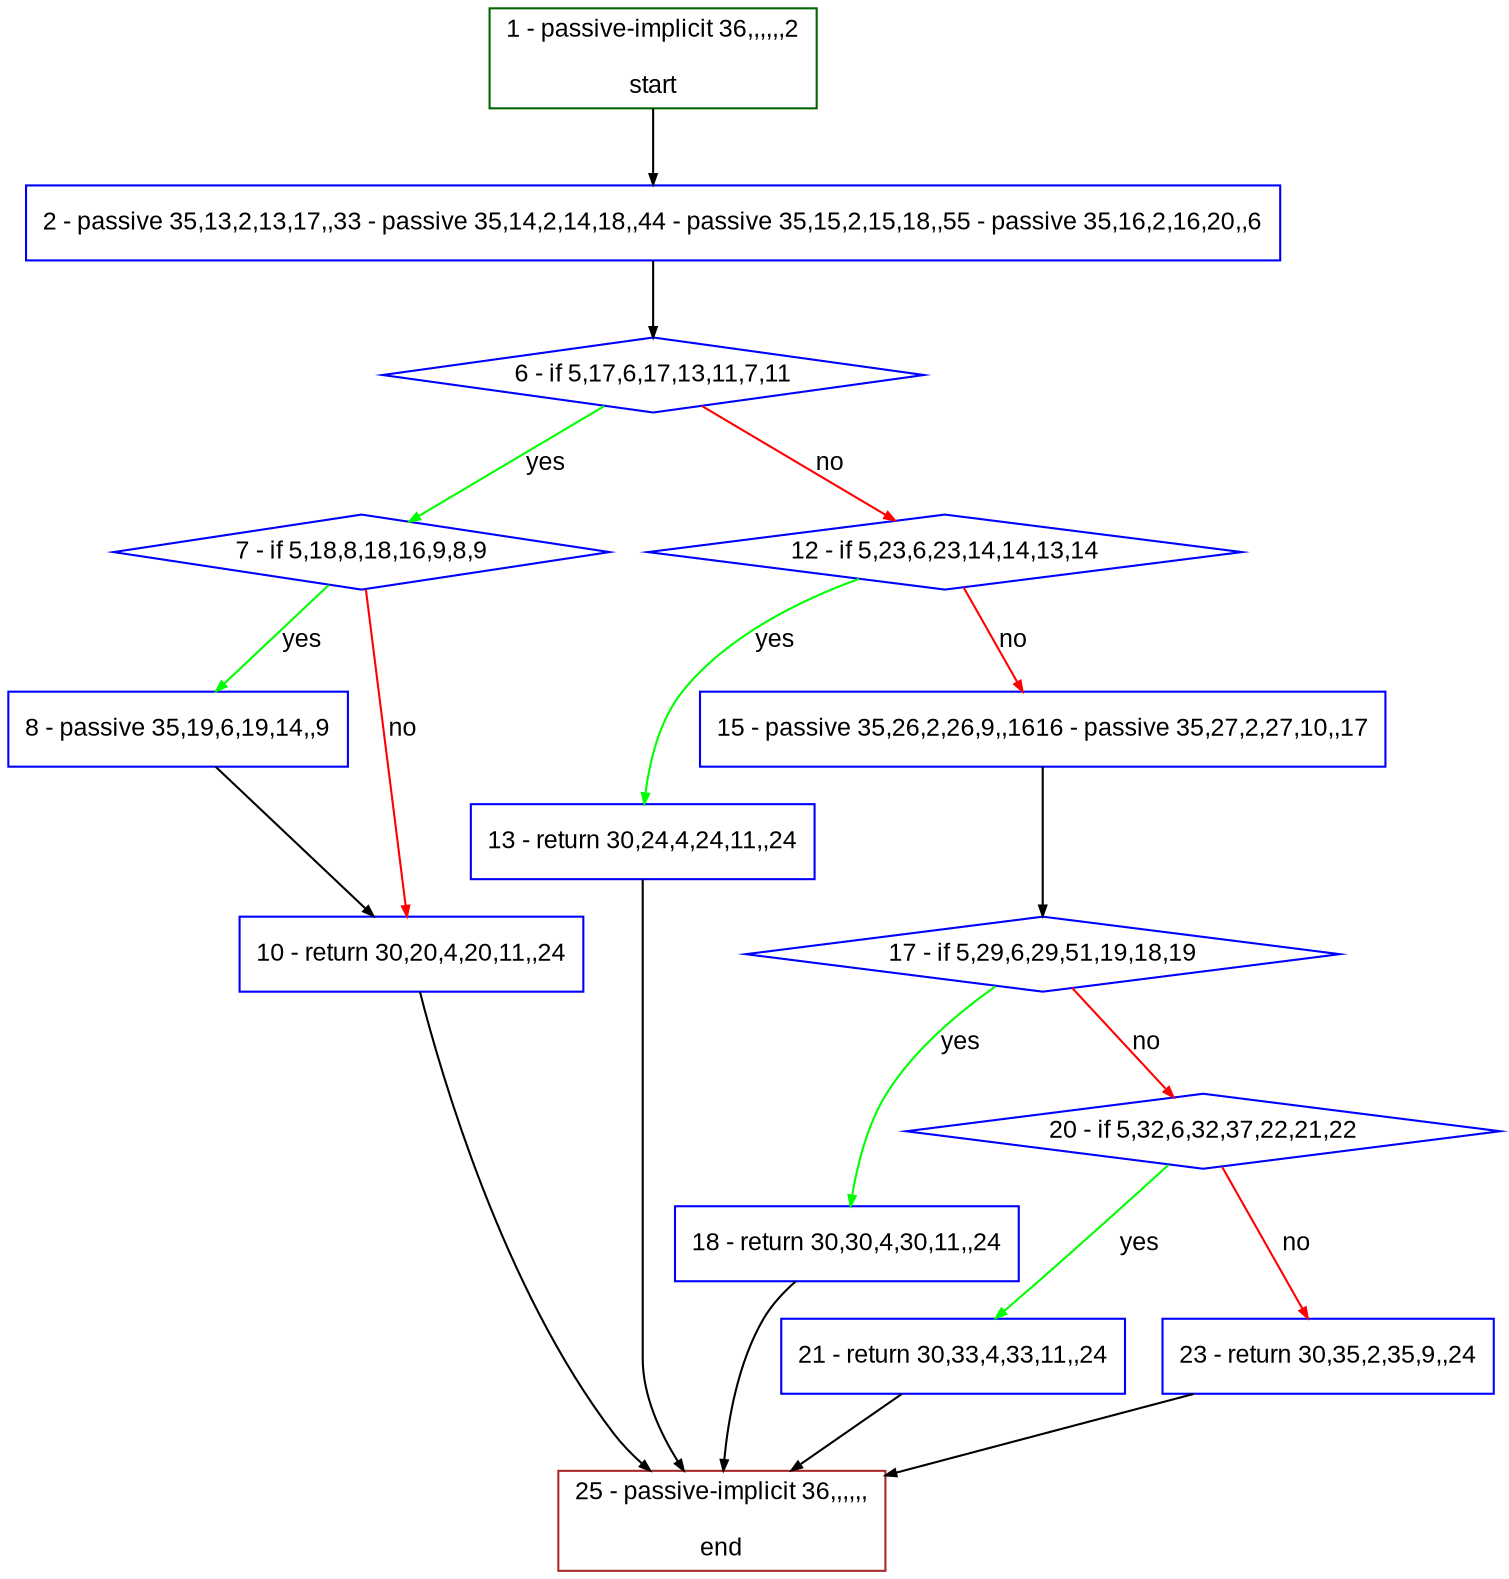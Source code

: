digraph "" {
  graph [bgcolor="white", fillcolor="#FFFFCC", pack="true", packmode="clust", fontname="Arial", label="", fontsize="12", compound="true", style="rounded,filled"];
  node [node_initialized="no", fillcolor="white", fontname="Arial", label="", color="grey", fontsize="12", fixedsize="false", compound="true", shape="rectangle", style="filled"];
  edge [arrowtail="none", lhead="", fontcolor="black", fontname="Arial", label="", color="black", fontsize="12", arrowhead="normal", arrowsize="0.5", compound="true", ltail="", dir="forward"];
  __N1 [fillcolor="#ffffff", label="2 - passive 35,13,2,13,17,,33 - passive 35,14,2,14,18,,44 - passive 35,15,2,15,18,,55 - passive 35,16,2,16,20,,6", color="#0000ff", shape="box", style="filled"];
  __N2 [fillcolor="#ffffff", label="1 - passive-implicit 36,,,,,,2\n\nstart", color="#006400", shape="box", style="filled"];
  __N3 [fillcolor="#ffffff", label="6 - if 5,17,6,17,13,11,7,11", color="#0000ff", shape="diamond", style="filled"];
  __N4 [fillcolor="#ffffff", label="7 - if 5,18,8,18,16,9,8,9", color="#0000ff", shape="diamond", style="filled"];
  __N5 [fillcolor="#ffffff", label="12 - if 5,23,6,23,14,14,13,14", color="#0000ff", shape="diamond", style="filled"];
  __N6 [fillcolor="#ffffff", label="8 - passive 35,19,6,19,14,,9", color="#0000ff", shape="box", style="filled"];
  __N7 [fillcolor="#ffffff", label="10 - return 30,20,4,20,11,,24", color="#0000ff", shape="box", style="filled"];
  __N8 [fillcolor="#ffffff", label="25 - passive-implicit 36,,,,,,\n\nend", color="#a52a2a", shape="box", style="filled"];
  __N9 [fillcolor="#ffffff", label="13 - return 30,24,4,24,11,,24", color="#0000ff", shape="box", style="filled"];
  __N10 [fillcolor="#ffffff", label="15 - passive 35,26,2,26,9,,1616 - passive 35,27,2,27,10,,17", color="#0000ff", shape="box", style="filled"];
  __N11 [fillcolor="#ffffff", label="17 - if 5,29,6,29,51,19,18,19", color="#0000ff", shape="diamond", style="filled"];
  __N12 [fillcolor="#ffffff", label="18 - return 30,30,4,30,11,,24", color="#0000ff", shape="box", style="filled"];
  __N13 [fillcolor="#ffffff", label="20 - if 5,32,6,32,37,22,21,22", color="#0000ff", shape="diamond", style="filled"];
  __N14 [fillcolor="#ffffff", label="21 - return 30,33,4,33,11,,24", color="#0000ff", shape="box", style="filled"];
  __N15 [fillcolor="#ffffff", label="23 - return 30,35,2,35,9,,24", color="#0000ff", shape="box", style="filled"];
  __N2 -> __N1 [arrowtail="none", color="#000000", label="", arrowhead="normal", dir="forward"];
  __N1 -> __N3 [arrowtail="none", color="#000000", label="", arrowhead="normal", dir="forward"];
  __N3 -> __N4 [arrowtail="none", color="#00ff00", label="yes", arrowhead="normal", dir="forward"];
  __N3 -> __N5 [arrowtail="none", color="#ff0000", label="no", arrowhead="normal", dir="forward"];
  __N4 -> __N6 [arrowtail="none", color="#00ff00", label="yes", arrowhead="normal", dir="forward"];
  __N4 -> __N7 [arrowtail="none", color="#ff0000", label="no", arrowhead="normal", dir="forward"];
  __N6 -> __N7 [arrowtail="none", color="#000000", label="", arrowhead="normal", dir="forward"];
  __N7 -> __N8 [arrowtail="none", color="#000000", label="", arrowhead="normal", dir="forward"];
  __N5 -> __N9 [arrowtail="none", color="#00ff00", label="yes", arrowhead="normal", dir="forward"];
  __N5 -> __N10 [arrowtail="none", color="#ff0000", label="no", arrowhead="normal", dir="forward"];
  __N9 -> __N8 [arrowtail="none", color="#000000", label="", arrowhead="normal", dir="forward"];
  __N10 -> __N11 [arrowtail="none", color="#000000", label="", arrowhead="normal", dir="forward"];
  __N11 -> __N12 [arrowtail="none", color="#00ff00", label="yes", arrowhead="normal", dir="forward"];
  __N11 -> __N13 [arrowtail="none", color="#ff0000", label="no", arrowhead="normal", dir="forward"];
  __N12 -> __N8 [arrowtail="none", color="#000000", label="", arrowhead="normal", dir="forward"];
  __N13 -> __N14 [arrowtail="none", color="#00ff00", label="yes", arrowhead="normal", dir="forward"];
  __N13 -> __N15 [arrowtail="none", color="#ff0000", label="no", arrowhead="normal", dir="forward"];
  __N14 -> __N8 [arrowtail="none", color="#000000", label="", arrowhead="normal", dir="forward"];
  __N15 -> __N8 [arrowtail="none", color="#000000", label="", arrowhead="normal", dir="forward"];
}
